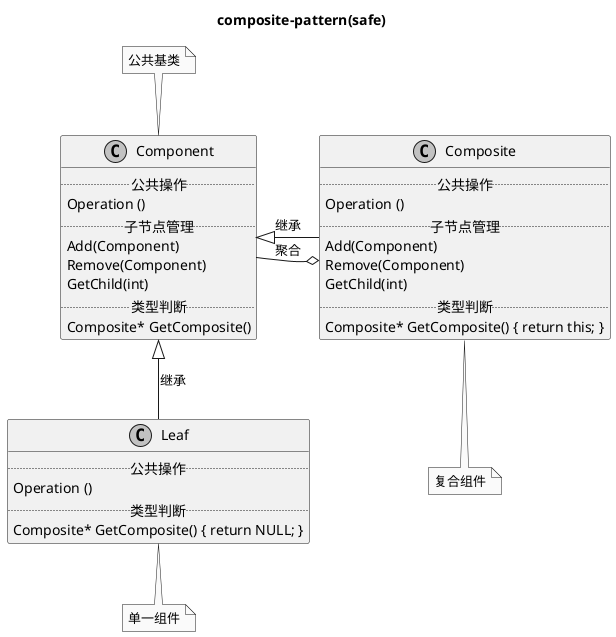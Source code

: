 @startuml
title composite-pattern(safe)
skinparam monochrome true

class Component {
  ..公共操作..
  Operation ()
  ..子节点管理..
  Add(Component)
  Remove(Component)
  GetChild(int)
  ..类型判断..
  Composite* GetComposite()
}

note top of Component
公共基类
end note

class Leaf {
  ..公共操作..
  Operation ()
  ..类型判断..
  Composite* GetComposite() { return NULL; }
}
note bottom of Leaf
单一组件
end note

class Composite {
  ..公共操作..
  Operation ()
  ..子节点管理..
  Add(Component)
  Remove(Component)
  GetChild(int)
  ..类型判断..
  Composite* GetComposite() { return this; }
}
note bottom of Composite
复合组件
end note


Component <|-- Leaf : 继承
Component <|- Composite : 继承
Component -o Composite : 聚合

@enduml